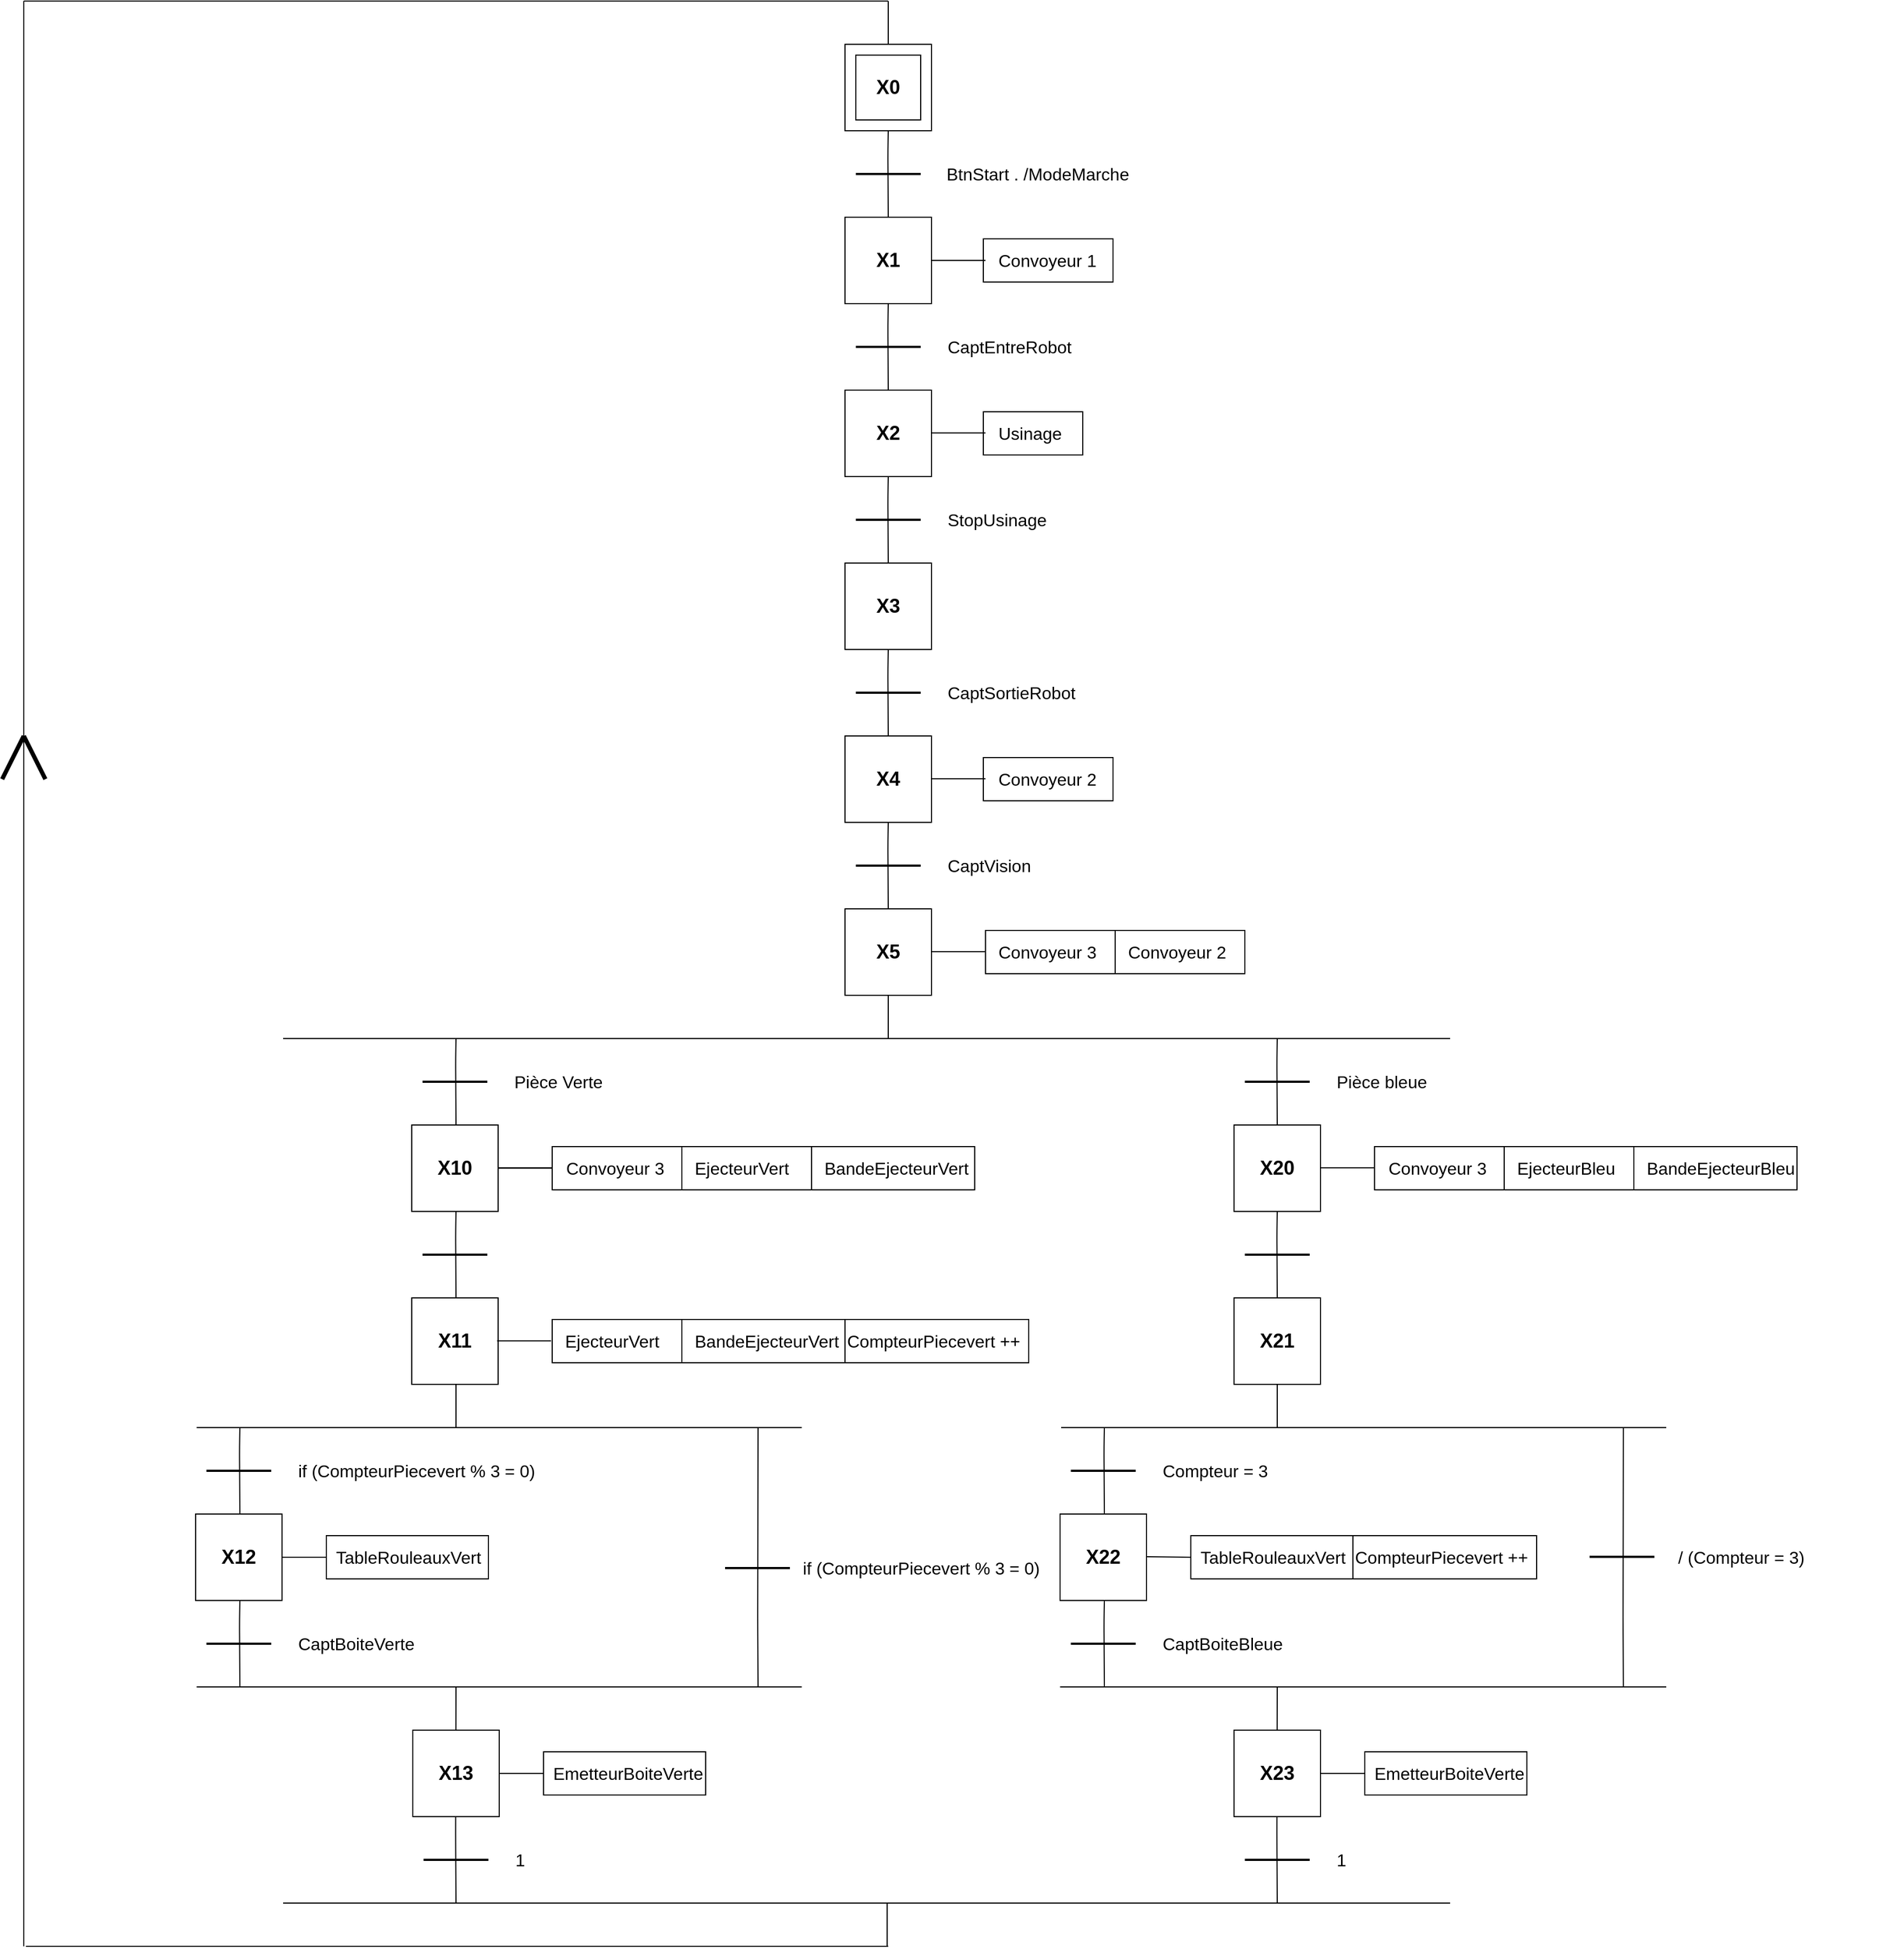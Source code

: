 <mxfile version="12.9.11" type="github"><diagram id="Fqww_011EZnbAC1PvDVR" name="Page-1"><mxGraphModel dx="2557" dy="2082" grid="1" gridSize="10" guides="1" tooltips="1" connect="1" arrows="1" fold="1" page="1" pageScale="1" pageWidth="827" pageHeight="1169" math="0" shadow="0"><root><object label="" id="0"><mxCell/></object><mxCell id="1" parent="0"/><mxCell id="l0feJrEmPDSzG2131Ykb-13" value="" style="edgeStyle=orthogonalEdgeStyle;rounded=0;orthogonalLoop=1;jettySize=auto;html=1;" edge="1" parent="1" source="uFdm-P2WvE3M775zOYVF-7" target="pG-HJHoj7xEh51rD5Gyk-65"><mxGeometry relative="1" as="geometry"/></mxCell><mxCell id="uFdm-P2WvE3M775zOYVF-7" value="" style="rounded=0;whiteSpace=wrap;html=1;fillColor=none;gradientColor=none;" parent="1" vertex="1"><mxGeometry x="49.0" y="-60" width="120" height="40" as="geometry"/></mxCell><mxCell id="pG-HJHoj7xEh51rD5Gyk-8" value="" style="group" parent="1" vertex="1" connectable="0"><mxGeometry x="320" y="-1080" width="80" height="80" as="geometry"/></mxCell><mxCell id="pG-HJHoj7xEh51rD5Gyk-7" value="" style="whiteSpace=wrap;html=1;aspect=fixed;" parent="pG-HJHoj7xEh51rD5Gyk-8" vertex="1"><mxGeometry width="80" height="80" as="geometry"/></mxCell><mxCell id="pG-HJHoj7xEh51rD5Gyk-1" value="" style="whiteSpace=wrap;html=1;aspect=fixed;" parent="pG-HJHoj7xEh51rD5Gyk-8" vertex="1"><mxGeometry x="10" y="10" width="60" height="60" as="geometry"/></mxCell><mxCell id="pG-HJHoj7xEh51rD5Gyk-20" value="&lt;font size=&quot;1&quot;&gt;&lt;b style=&quot;font-size: 18px&quot;&gt;X0&lt;/b&gt;&lt;/font&gt;" style="text;html=1;strokeColor=none;fillColor=none;align=center;verticalAlign=middle;whiteSpace=wrap;rounded=0;" parent="pG-HJHoj7xEh51rD5Gyk-8" vertex="1"><mxGeometry x="20" y="30" width="40" height="20" as="geometry"/></mxCell><mxCell id="pG-HJHoj7xEh51rD5Gyk-9" value="" style="endArrow=none;html=1;entryX=0.5;entryY=1;entryDx=0;entryDy=0;exitX=0.5;exitY=0;exitDx=0;exitDy=0;" parent="1" source="pG-HJHoj7xEh51rD5Gyk-10" target="pG-HJHoj7xEh51rD5Gyk-7" edge="1"><mxGeometry width="50" height="50" relative="1" as="geometry"><mxPoint x="360" y="-960" as="sourcePoint"/><mxPoint x="359.66" y="-1000" as="targetPoint"/><Array as="points"><mxPoint x="359.66" y="-980"/></Array></mxGeometry></mxCell><mxCell id="pG-HJHoj7xEh51rD5Gyk-10" value="" style="whiteSpace=wrap;html=1;aspect=fixed;" parent="1" vertex="1"><mxGeometry x="320.0" y="-920" width="80" height="80" as="geometry"/></mxCell><mxCell id="pG-HJHoj7xEh51rD5Gyk-11" value="" style="endArrow=none;html=1;strokeWidth=2;" parent="1" edge="1"><mxGeometry width="50" height="50" relative="1" as="geometry"><mxPoint x="330" y="-960" as="sourcePoint"/><mxPoint x="390" y="-960" as="targetPoint"/></mxGeometry></mxCell><mxCell id="pG-HJHoj7xEh51rD5Gyk-12" value="" style="endArrow=none;html=1;entryX=0.5;entryY=1;entryDx=0;entryDy=0;exitX=0.5;exitY=0;exitDx=0;exitDy=0;" parent="1" source="pG-HJHoj7xEh51rD5Gyk-13" edge="1"><mxGeometry width="50" height="50" relative="1" as="geometry"><mxPoint x="360" y="-800" as="sourcePoint"/><mxPoint x="360" y="-840" as="targetPoint"/><Array as="points"><mxPoint x="359.66" y="-820"/></Array></mxGeometry></mxCell><mxCell id="pG-HJHoj7xEh51rD5Gyk-13" value="" style="whiteSpace=wrap;html=1;aspect=fixed;" parent="1" vertex="1"><mxGeometry x="320.0" y="-760" width="80" height="80" as="geometry"/></mxCell><mxCell id="pG-HJHoj7xEh51rD5Gyk-14" value="" style="endArrow=none;html=1;strokeWidth=2;" parent="1" edge="1"><mxGeometry width="50" height="50" relative="1" as="geometry"><mxPoint x="330" y="-800" as="sourcePoint"/><mxPoint x="390" y="-800" as="targetPoint"/></mxGeometry></mxCell><mxCell id="pG-HJHoj7xEh51rD5Gyk-15" value="" style="endArrow=none;html=1;entryX=0.5;entryY=1;entryDx=0;entryDy=0;exitX=0.5;exitY=0;exitDx=0;exitDy=0;" parent="1" source="pG-HJHoj7xEh51rD5Gyk-16" edge="1"><mxGeometry width="50" height="50" relative="1" as="geometry"><mxPoint x="360" y="-640" as="sourcePoint"/><mxPoint x="360" y="-680" as="targetPoint"/><Array as="points"><mxPoint x="359.66" y="-660"/></Array></mxGeometry></mxCell><mxCell id="pG-HJHoj7xEh51rD5Gyk-16" value="" style="whiteSpace=wrap;html=1;aspect=fixed;" parent="1" vertex="1"><mxGeometry x="320.0" y="-600" width="80" height="80" as="geometry"/></mxCell><mxCell id="pG-HJHoj7xEh51rD5Gyk-17" value="" style="endArrow=none;html=1;strokeWidth=2;" parent="1" edge="1"><mxGeometry width="50" height="50" relative="1" as="geometry"><mxPoint x="330" y="-640" as="sourcePoint"/><mxPoint x="390" y="-640" as="targetPoint"/></mxGeometry></mxCell><mxCell id="pG-HJHoj7xEh51rD5Gyk-19" value="&lt;font style=&quot;font-size: 16px&quot;&gt;BtnStart . /ModeMarche&lt;/font&gt;" style="text;html=1;strokeColor=none;fillColor=none;align=left;verticalAlign=middle;whiteSpace=wrap;rounded=0;" parent="1" vertex="1"><mxGeometry x="412" y="-970" width="236" height="20" as="geometry"/></mxCell><mxCell id="pG-HJHoj7xEh51rD5Gyk-21" value="&lt;font size=&quot;1&quot;&gt;&lt;b style=&quot;font-size: 18px&quot;&gt;X1&lt;/b&gt;&lt;/font&gt;" style="text;html=1;strokeColor=none;fillColor=none;align=center;verticalAlign=middle;whiteSpace=wrap;rounded=0;" parent="1" vertex="1"><mxGeometry x="340" y="-890" width="40" height="20" as="geometry"/></mxCell><mxCell id="pG-HJHoj7xEh51rD5Gyk-22" value="&lt;font size=&quot;1&quot;&gt;&lt;b style=&quot;font-size: 18px&quot;&gt;X2&lt;/b&gt;&lt;/font&gt;" style="text;html=1;strokeColor=none;fillColor=none;align=center;verticalAlign=middle;whiteSpace=wrap;rounded=0;" parent="1" vertex="1"><mxGeometry x="340" y="-730" width="40" height="20" as="geometry"/></mxCell><mxCell id="pG-HJHoj7xEh51rD5Gyk-28" value="" style="endArrow=none;html=1;strokeWidth=1;exitX=0.5;exitY=0;exitDx=0;exitDy=0;" parent="1" source="pG-HJHoj7xEh51rD5Gyk-7" edge="1"><mxGeometry width="50" height="50" relative="1" as="geometry"><mxPoint x="362" y="-1090" as="sourcePoint"/><mxPoint x="360" y="-1120" as="targetPoint"/></mxGeometry></mxCell><mxCell id="pG-HJHoj7xEh51rD5Gyk-30" value="" style="endArrow=none;html=1;strokeWidth=1;" parent="1" edge="1"><mxGeometry width="50" height="50" relative="1" as="geometry"><mxPoint x="-440" y="-1120" as="sourcePoint"/><mxPoint x="360" y="-1120" as="targetPoint"/></mxGeometry></mxCell><mxCell id="pG-HJHoj7xEh51rD5Gyk-31" value="&lt;font size=&quot;1&quot;&gt;&lt;b style=&quot;font-size: 18px&quot;&gt;X3&lt;/b&gt;&lt;/font&gt;" style="text;html=1;strokeColor=none;fillColor=none;align=center;verticalAlign=middle;whiteSpace=wrap;rounded=0;" parent="1" vertex="1"><mxGeometry x="340" y="-570" width="40" height="20" as="geometry"/></mxCell><mxCell id="pG-HJHoj7xEh51rD5Gyk-32" value="&lt;font style=&quot;font-size: 16px&quot;&gt;Convoyeur 1&lt;/font&gt;" style="text;html=1;strokeColor=none;fillColor=none;align=left;verticalAlign=middle;whiteSpace=wrap;rounded=0;" parent="1" vertex="1"><mxGeometry x="460" y="-890" width="236" height="20" as="geometry"/></mxCell><mxCell id="pG-HJHoj7xEh51rD5Gyk-33" value="" style="endArrow=none;html=1;strokeWidth=1;" parent="1" edge="1"><mxGeometry width="50" height="50" relative="1" as="geometry"><mxPoint x="400" y="-880" as="sourcePoint"/><mxPoint x="450" y="-880" as="targetPoint"/></mxGeometry></mxCell><mxCell id="pG-HJHoj7xEh51rD5Gyk-35" value="&lt;font style=&quot;font-size: 16px&quot;&gt;CaptEntreRobot&lt;br&gt;&lt;/font&gt;" style="text;html=1;strokeColor=none;fillColor=none;align=left;verticalAlign=middle;whiteSpace=wrap;rounded=0;" parent="1" vertex="1"><mxGeometry x="413" y="-810" width="236" height="20" as="geometry"/></mxCell><mxCell id="pG-HJHoj7xEh51rD5Gyk-36" value="" style="endArrow=none;html=1;strokeWidth=1;" parent="1" edge="1"><mxGeometry width="50" height="50" relative="1" as="geometry"><mxPoint x="400" y="-720.34" as="sourcePoint"/><mxPoint x="450" y="-720.34" as="targetPoint"/></mxGeometry></mxCell><mxCell id="pG-HJHoj7xEh51rD5Gyk-37" value="&lt;font style=&quot;font-size: 16px&quot;&gt;Usinage&lt;/font&gt;" style="text;html=1;strokeColor=none;fillColor=none;align=left;verticalAlign=middle;whiteSpace=wrap;rounded=0;" parent="1" vertex="1"><mxGeometry x="460" y="-730" width="236" height="20" as="geometry"/></mxCell><mxCell id="pG-HJHoj7xEh51rD5Gyk-38" value="&lt;font style=&quot;font-size: 16px&quot;&gt;StopUsinage&lt;br&gt;&lt;/font&gt;" style="text;html=1;strokeColor=none;fillColor=none;align=left;verticalAlign=middle;whiteSpace=wrap;rounded=0;" parent="1" vertex="1"><mxGeometry x="413" y="-650" width="236" height="20" as="geometry"/></mxCell><mxCell id="pG-HJHoj7xEh51rD5Gyk-39" value="" style="endArrow=none;html=1;entryX=0.5;entryY=1;entryDx=0;entryDy=0;exitX=0.5;exitY=0;exitDx=0;exitDy=0;" parent="1" source="pG-HJHoj7xEh51rD5Gyk-40" edge="1"><mxGeometry width="50" height="50" relative="1" as="geometry"><mxPoint x="360" y="-480" as="sourcePoint"/><mxPoint x="360" y="-520.0" as="targetPoint"/><Array as="points"><mxPoint x="359.66" y="-500"/></Array></mxGeometry></mxCell><mxCell id="pG-HJHoj7xEh51rD5Gyk-40" value="" style="whiteSpace=wrap;html=1;aspect=fixed;" parent="1" vertex="1"><mxGeometry x="320.0" y="-440" width="80" height="80" as="geometry"/></mxCell><mxCell id="pG-HJHoj7xEh51rD5Gyk-41" value="" style="endArrow=none;html=1;strokeWidth=2;" parent="1" edge="1"><mxGeometry width="50" height="50" relative="1" as="geometry"><mxPoint x="330" y="-480.0" as="sourcePoint"/><mxPoint x="390" y="-480.0" as="targetPoint"/></mxGeometry></mxCell><mxCell id="pG-HJHoj7xEh51rD5Gyk-42" value="&lt;font size=&quot;1&quot;&gt;&lt;b style=&quot;font-size: 18px&quot;&gt;X4&lt;/b&gt;&lt;/font&gt;" style="text;html=1;strokeColor=none;fillColor=none;align=center;verticalAlign=middle;whiteSpace=wrap;rounded=0;" parent="1" vertex="1"><mxGeometry x="340" y="-410" width="40" height="20" as="geometry"/></mxCell><mxCell id="pG-HJHoj7xEh51rD5Gyk-43" value="&lt;font style=&quot;font-size: 16px&quot;&gt;CaptSortieRobot&lt;br&gt;&lt;/font&gt;" style="text;html=1;strokeColor=none;fillColor=none;align=left;verticalAlign=middle;whiteSpace=wrap;rounded=0;" parent="1" vertex="1"><mxGeometry x="413" y="-490" width="236" height="20" as="geometry"/></mxCell><mxCell id="pG-HJHoj7xEh51rD5Gyk-44" value="" style="endArrow=none;html=1;strokeWidth=1;" parent="1" edge="1"><mxGeometry width="50" height="50" relative="1" as="geometry"><mxPoint x="400" y="-400.34" as="sourcePoint"/><mxPoint x="450" y="-400.34" as="targetPoint"/></mxGeometry></mxCell><mxCell id="pG-HJHoj7xEh51rD5Gyk-45" value="&lt;font style=&quot;font-size: 16px&quot;&gt;Convoyeur 2&lt;/font&gt;" style="text;html=1;strokeColor=none;fillColor=none;align=left;verticalAlign=middle;whiteSpace=wrap;rounded=0;" parent="1" vertex="1"><mxGeometry x="460" y="-410" width="110" height="20" as="geometry"/></mxCell><mxCell id="pG-HJHoj7xEh51rD5Gyk-56" value="" style="endArrow=none;html=1;strokeWidth=1;entryX=0.5;entryY=1;entryDx=0;entryDy=0;" parent="1" target="pG-HJHoj7xEh51rD5Gyk-47" edge="1"><mxGeometry width="50" height="50" relative="1" as="geometry"><mxPoint x="360" y="-160" as="sourcePoint"/><mxPoint x="370" y="-180" as="targetPoint"/></mxGeometry></mxCell><mxCell id="pG-HJHoj7xEh51rD5Gyk-58" value="" style="endArrow=none;html=1;strokeWidth=1;" parent="1" edge="1"><mxGeometry width="50" height="50" relative="1" as="geometry"><mxPoint x="-200" y="-160" as="sourcePoint"/><mxPoint x="880" y="-160" as="targetPoint"/></mxGeometry></mxCell><mxCell id="pG-HJHoj7xEh51rD5Gyk-59" value="" style="endArrow=none;html=1;entryX=0.5;entryY=1;entryDx=0;entryDy=0;exitX=0.5;exitY=0;exitDx=0;exitDy=0;" parent="1" edge="1"><mxGeometry width="50" height="50" relative="1" as="geometry"><mxPoint x="-40" y="-80" as="sourcePoint"/><mxPoint x="-40" y="-160" as="targetPoint"/><Array as="points"><mxPoint x="-40.34" y="-140"/></Array></mxGeometry></mxCell><mxCell id="pG-HJHoj7xEh51rD5Gyk-60" value="" style="whiteSpace=wrap;html=1;aspect=fixed;" parent="1" vertex="1"><mxGeometry x="-81.0" y="-80" width="80" height="80" as="geometry"/></mxCell><mxCell id="pG-HJHoj7xEh51rD5Gyk-61" value="" style="endArrow=none;html=1;strokeWidth=2;" parent="1" edge="1"><mxGeometry width="50" height="50" relative="1" as="geometry"><mxPoint x="-71" y="-120" as="sourcePoint"/><mxPoint x="-11" y="-120" as="targetPoint"/></mxGeometry></mxCell><mxCell id="pG-HJHoj7xEh51rD5Gyk-62" value="" style="endArrow=none;html=1;entryX=0.5;entryY=1;entryDx=0;entryDy=0;exitX=0.5;exitY=0;exitDx=0;exitDy=0;" parent="1" edge="1"><mxGeometry width="50" height="50" relative="1" as="geometry"><mxPoint x="-40" y="80" as="sourcePoint"/><mxPoint x="-40" as="targetPoint"/><Array as="points"><mxPoint x="-40.34" y="20"/></Array></mxGeometry></mxCell><mxCell id="pG-HJHoj7xEh51rD5Gyk-63" value="" style="whiteSpace=wrap;html=1;aspect=fixed;" parent="1" vertex="1"><mxGeometry x="-81.0" y="80" width="80" height="80" as="geometry"/></mxCell><mxCell id="pG-HJHoj7xEh51rD5Gyk-64" value="" style="endArrow=none;html=1;strokeWidth=2;" parent="1" edge="1"><mxGeometry width="50" height="50" relative="1" as="geometry"><mxPoint x="-71" y="40" as="sourcePoint"/><mxPoint x="-11" y="40" as="targetPoint"/></mxGeometry></mxCell><mxCell id="pG-HJHoj7xEh51rD5Gyk-65" value="&lt;font size=&quot;1&quot;&gt;&lt;b style=&quot;font-size: 18px&quot;&gt;X10&lt;/b&gt;&lt;/font&gt;" style="text;html=1;strokeColor=none;fillColor=none;align=center;verticalAlign=middle;whiteSpace=wrap;rounded=0;" parent="1" vertex="1"><mxGeometry x="-61" y="-50" width="40" height="20" as="geometry"/></mxCell><mxCell id="pG-HJHoj7xEh51rD5Gyk-66" value="&lt;font size=&quot;1&quot;&gt;&lt;b style=&quot;font-size: 18px&quot;&gt;X11&lt;/b&gt;&lt;/font&gt;" style="text;html=1;strokeColor=none;fillColor=none;align=center;verticalAlign=middle;whiteSpace=wrap;rounded=0;" parent="1" vertex="1"><mxGeometry x="-61" y="110" width="40" height="20" as="geometry"/></mxCell><mxCell id="pG-HJHoj7xEh51rD5Gyk-67" value="&lt;font style=&quot;font-size: 16px&quot;&gt;Pièce Verte&amp;nbsp;&lt;/font&gt;" style="text;html=1;strokeColor=none;fillColor=none;align=left;verticalAlign=middle;whiteSpace=wrap;rounded=0;" parent="1" vertex="1"><mxGeometry x="12" y="-130" width="98" height="20" as="geometry"/></mxCell><mxCell id="pG-HJHoj7xEh51rD5Gyk-68" value="" style="endArrow=none;html=1;strokeWidth=1;" parent="1" edge="1"><mxGeometry width="50" height="50" relative="1" as="geometry"><mxPoint x="-1" y="-40.34" as="sourcePoint"/><mxPoint x="49" y="-40.34" as="targetPoint"/></mxGeometry></mxCell><mxCell id="pG-HJHoj7xEh51rD5Gyk-70" value="" style="endArrow=none;html=1;entryX=0.5;entryY=1;entryDx=0;entryDy=0;exitX=0.5;exitY=0;exitDx=0;exitDy=0;" parent="1" source="pG-HJHoj7xEh51rD5Gyk-71" edge="1"><mxGeometry width="50" height="50" relative="1" as="geometry"><mxPoint x="720" y="-120" as="sourcePoint"/><mxPoint x="720" y="-160" as="targetPoint"/><Array as="points"><mxPoint x="719.66" y="-140"/></Array></mxGeometry></mxCell><mxCell id="pG-HJHoj7xEh51rD5Gyk-71" value="" style="whiteSpace=wrap;html=1;aspect=fixed;" parent="1" vertex="1"><mxGeometry x="680.0" y="-80" width="80" height="80" as="geometry"/></mxCell><mxCell id="pG-HJHoj7xEh51rD5Gyk-72" value="" style="endArrow=none;html=1;strokeWidth=2;" parent="1" edge="1"><mxGeometry width="50" height="50" relative="1" as="geometry"><mxPoint x="690" y="-120" as="sourcePoint"/><mxPoint x="750" y="-120" as="targetPoint"/></mxGeometry></mxCell><mxCell id="pG-HJHoj7xEh51rD5Gyk-73" value="" style="endArrow=none;html=1;entryX=0.5;entryY=1;entryDx=0;entryDy=0;exitX=0.5;exitY=0;exitDx=0;exitDy=0;" parent="1" source="pG-HJHoj7xEh51rD5Gyk-74" edge="1"><mxGeometry width="50" height="50" relative="1" as="geometry"><mxPoint x="720" y="40" as="sourcePoint"/><mxPoint x="720" as="targetPoint"/><Array as="points"><mxPoint x="719.66" y="20"/></Array></mxGeometry></mxCell><mxCell id="pG-HJHoj7xEh51rD5Gyk-74" value="" style="whiteSpace=wrap;html=1;aspect=fixed;" parent="1" vertex="1"><mxGeometry x="680.0" y="80" width="80" height="80" as="geometry"/></mxCell><mxCell id="pG-HJHoj7xEh51rD5Gyk-75" value="" style="endArrow=none;html=1;strokeWidth=2;" parent="1" edge="1"><mxGeometry width="50" height="50" relative="1" as="geometry"><mxPoint x="690" y="40" as="sourcePoint"/><mxPoint x="750" y="40" as="targetPoint"/></mxGeometry></mxCell><mxCell id="pG-HJHoj7xEh51rD5Gyk-76" value="&lt;font size=&quot;1&quot;&gt;&lt;b style=&quot;font-size: 18px&quot;&gt;X20&lt;/b&gt;&lt;/font&gt;" style="text;html=1;strokeColor=none;fillColor=none;align=center;verticalAlign=middle;whiteSpace=wrap;rounded=0;" parent="1" vertex="1"><mxGeometry x="700" y="-50" width="40" height="20" as="geometry"/></mxCell><mxCell id="pG-HJHoj7xEh51rD5Gyk-77" value="&lt;font size=&quot;1&quot;&gt;&lt;b style=&quot;font-size: 18px&quot;&gt;X21&lt;/b&gt;&lt;/font&gt;" style="text;html=1;strokeColor=none;fillColor=none;align=center;verticalAlign=middle;whiteSpace=wrap;rounded=0;" parent="1" vertex="1"><mxGeometry x="700" y="110" width="40" height="20" as="geometry"/></mxCell><mxCell id="pG-HJHoj7xEh51rD5Gyk-78" value="&lt;font style=&quot;font-size: 16px&quot;&gt;Pièce bleue&amp;nbsp;&lt;br&gt;&lt;/font&gt;" style="text;html=1;strokeColor=none;fillColor=none;align=left;verticalAlign=middle;whiteSpace=wrap;rounded=0;" parent="1" vertex="1"><mxGeometry x="773" y="-130" width="236" height="20" as="geometry"/></mxCell><mxCell id="pG-HJHoj7xEh51rD5Gyk-79" value="" style="endArrow=none;html=1;strokeWidth=1;" parent="1" edge="1"><mxGeometry width="50" height="50" relative="1" as="geometry"><mxPoint x="760" y="-40.34" as="sourcePoint"/><mxPoint x="810" y="-40.34" as="targetPoint"/></mxGeometry></mxCell><mxCell id="pG-HJHoj7xEh51rD5Gyk-81" value="" style="endArrow=none;html=1;strokeWidth=1;" parent="1" edge="1"><mxGeometry width="50" height="50" relative="1" as="geometry"><mxPoint x="-440" y="680" as="sourcePoint"/><mxPoint x="-440" y="-1120" as="targetPoint"/></mxGeometry></mxCell><mxCell id="pG-HJHoj7xEh51rD5Gyk-82" value="" style="endArrow=none;html=1;strokeWidth=4;" parent="1" edge="1"><mxGeometry width="50" height="50" relative="1" as="geometry"><mxPoint x="-460" y="-400" as="sourcePoint"/><mxPoint x="-440" y="-440" as="targetPoint"/></mxGeometry></mxCell><mxCell id="pG-HJHoj7xEh51rD5Gyk-83" value="" style="endArrow=none;html=1;strokeWidth=4;" parent="1" edge="1"><mxGeometry width="50" height="50" relative="1" as="geometry"><mxPoint x="-420" y="-400" as="sourcePoint"/><mxPoint x="-440" y="-440" as="targetPoint"/></mxGeometry></mxCell><mxCell id="uFdm-P2WvE3M775zOYVF-3" value="" style="rounded=0;whiteSpace=wrap;html=1;fillColor=none;gradientColor=none;" parent="1" vertex="1"><mxGeometry x="448.0" y="-420" width="120" height="40" as="geometry"/></mxCell><mxCell id="uFdm-P2WvE3M775zOYVF-4" value="" style="rounded=0;whiteSpace=wrap;html=1;fillColor=none;gradientColor=none;" parent="1" vertex="1"><mxGeometry x="448" y="-740" width="92" height="40" as="geometry"/></mxCell><mxCell id="uFdm-P2WvE3M775zOYVF-5" value="" style="rounded=0;whiteSpace=wrap;html=1;fillColor=none;gradientColor=none;" parent="1" vertex="1"><mxGeometry x="448.0" y="-900" width="120" height="40" as="geometry"/></mxCell><mxCell id="uFdm-P2WvE3M775zOYVF-6" value="&lt;font style=&quot;font-size: 16px&quot;&gt;Convoyeur 3&lt;/font&gt;" style="text;html=1;strokeColor=none;fillColor=none;align=left;verticalAlign=middle;whiteSpace=wrap;rounded=0;" parent="1" vertex="1"><mxGeometry x="60" y="-50" width="100" height="20" as="geometry"/></mxCell><mxCell id="uFdm-P2WvE3M775zOYVF-8" value="" style="rounded=0;whiteSpace=wrap;html=1;fillColor=none;gradientColor=none;" parent="1" vertex="1"><mxGeometry x="169" y="-60" width="120" height="40" as="geometry"/></mxCell><mxCell id="uFdm-P2WvE3M775zOYVF-9" value="" style="endArrow=none;html=1;strokeWidth=1;entryX=0.5;entryY=1;entryDx=0;entryDy=0;" parent="1" edge="1"><mxGeometry width="50" height="50" relative="1" as="geometry"><mxPoint x="-40" y="200" as="sourcePoint"/><mxPoint x="-40" y="160" as="targetPoint"/></mxGeometry></mxCell><mxCell id="uFdm-P2WvE3M775zOYVF-13" value="" style="endArrow=none;html=1;strokeWidth=1;" parent="1" edge="1"><mxGeometry width="50" height="50" relative="1" as="geometry"><mxPoint x="-280" y="200" as="sourcePoint"/><mxPoint x="280" y="200" as="targetPoint"/></mxGeometry></mxCell><mxCell id="uFdm-P2WvE3M775zOYVF-15" value="" style="endArrow=none;html=1;entryX=0.5;entryY=1;entryDx=0;entryDy=0;exitX=0.5;exitY=0;exitDx=0;exitDy=0;" parent="1" edge="1"><mxGeometry width="50" height="50" relative="1" as="geometry"><mxPoint x="-240.0" y="280" as="sourcePoint"/><mxPoint x="-240.0" y="200" as="targetPoint"/><Array as="points"><mxPoint x="-240.34" y="220"/></Array></mxGeometry></mxCell><mxCell id="uFdm-P2WvE3M775zOYVF-16" value="" style="whiteSpace=wrap;html=1;aspect=fixed;" parent="1" vertex="1"><mxGeometry x="-281.0" y="280" width="80" height="80" as="geometry"/></mxCell><mxCell id="uFdm-P2WvE3M775zOYVF-17" value="" style="endArrow=none;html=1;strokeWidth=2;" parent="1" edge="1"><mxGeometry width="50" height="50" relative="1" as="geometry"><mxPoint x="-271" y="240" as="sourcePoint"/><mxPoint x="-211" y="240" as="targetPoint"/></mxGeometry></mxCell><mxCell id="uFdm-P2WvE3M775zOYVF-18" value="" style="endArrow=none;html=1;entryX=0.5;entryY=1;entryDx=0;entryDy=0;exitX=0.5;exitY=0;exitDx=0;exitDy=0;" parent="1" edge="1"><mxGeometry width="50" height="50" relative="1" as="geometry"><mxPoint x="-240.0" y="440" as="sourcePoint"/><mxPoint x="-240.0" y="360" as="targetPoint"/><Array as="points"><mxPoint x="-240.34" y="380"/></Array></mxGeometry></mxCell><mxCell id="uFdm-P2WvE3M775zOYVF-19" value="" style="endArrow=none;html=1;strokeWidth=2;" parent="1" edge="1"><mxGeometry width="50" height="50" relative="1" as="geometry"><mxPoint x="-271" y="400" as="sourcePoint"/><mxPoint x="-211" y="400" as="targetPoint"/></mxGeometry></mxCell><mxCell id="uFdm-P2WvE3M775zOYVF-20" value="&lt;font size=&quot;1&quot;&gt;&lt;b style=&quot;font-size: 18px&quot;&gt;X12&lt;/b&gt;&lt;/font&gt;" style="text;html=1;strokeColor=none;fillColor=none;align=center;verticalAlign=middle;whiteSpace=wrap;rounded=0;" parent="1" vertex="1"><mxGeometry x="-261" y="310" width="40" height="20" as="geometry"/></mxCell><mxCell id="uFdm-P2WvE3M775zOYVF-21" value="&lt;span style=&quot;font-family: monospace ; font-size: 0px&quot;&gt;%3CmxGraphModel%3E%3Croot%3E%3CmxCell%20id%3D%220%22%2F%3E%3CmxCell%20id%3D%221%22%20parent%3D%220%22%2F%3E%3CmxCell%20id%3D%222%22%20value%3D%22%26lt%3Bspan%20style%3D%26quot%3Bfont-size%3A%2016px%26quot%3B%26gt%3BCompteurPiecevert%20%2B%2B%26lt%3B%2Fspan%26gt%3B%22%20style%3D%22text%3Bhtml%3D1%3BstrokeColor%3Dnone%3BfillColor%3Dnone%3Balign%3Dleft%3BverticalAlign%3Dmiddle%3BwhiteSpace%3Dwrap%3Brounded%3D0%3B%22%20vertex%3D%221%22%20parent%3D%221%22%3E%3CmxGeometry%20x%3D%22-10%22%20y%3D%22310%22%20width%3D%22170%22%20height%3D%2220%22%20as%3D%22geometry%22%2F%3E%3C%2FmxCell%3E%3C%2Froot%3E%3C%2FmxGraphModel%3E&lt;/span&gt;" style="text;html=1;strokeColor=none;fillColor=none;align=left;verticalAlign=middle;whiteSpace=wrap;rounded=0;" parent="1" vertex="1"><mxGeometry x="-188" y="230" width="188" height="20" as="geometry"/></mxCell><mxCell id="uFdm-P2WvE3M775zOYVF-22" value="&lt;font style=&quot;font-size: 16px&quot;&gt;CaptBoiteVerte&lt;br&gt;&lt;/font&gt;" style="text;html=1;strokeColor=none;fillColor=none;align=left;verticalAlign=middle;whiteSpace=wrap;rounded=0;" parent="1" vertex="1"><mxGeometry x="-188" y="390" width="128" height="20" as="geometry"/></mxCell><mxCell id="uFdm-P2WvE3M775zOYVF-26" value="" style="endArrow=none;html=1;exitX=0.5;exitY=0;exitDx=0;exitDy=0;" parent="1" edge="1"><mxGeometry width="50" height="50" relative="1" as="geometry"><mxPoint x="239.5" y="440" as="sourcePoint"/><mxPoint x="239.5" y="200" as="targetPoint"/><Array as="points"><mxPoint x="239.16" y="380"/></Array></mxGeometry></mxCell><mxCell id="uFdm-P2WvE3M775zOYVF-31" value="" style="endArrow=none;html=1;strokeWidth=1;" parent="1" edge="1"><mxGeometry width="50" height="50" relative="1" as="geometry"><mxPoint x="-280" y="440" as="sourcePoint"/><mxPoint x="280" y="440" as="targetPoint"/></mxGeometry></mxCell><mxCell id="uFdm-P2WvE3M775zOYVF-39" value="" style="endArrow=none;html=1;exitX=0.5;exitY=0;exitDx=0;exitDy=0;" parent="1" edge="1"><mxGeometry width="50" height="50" relative="1" as="geometry"><mxPoint x="-40" y="640" as="sourcePoint"/><mxPoint x="-40" y="440" as="targetPoint"/><Array as="points"><mxPoint x="-40.34" y="580"/></Array></mxGeometry></mxCell><mxCell id="uFdm-P2WvE3M775zOYVF-46" value="" style="endArrow=none;html=1;strokeWidth=1;" parent="1" edge="1"><mxGeometry width="50" height="50" relative="1" as="geometry"><mxPoint x="-200" y="640" as="sourcePoint"/><mxPoint x="880" y="640" as="targetPoint"/></mxGeometry></mxCell><mxCell id="uFdm-P2WvE3M775zOYVF-48" value="" style="endArrow=none;html=1;strokeWidth=1;entryX=0.5;entryY=1;entryDx=0;entryDy=0;" parent="1" edge="1"><mxGeometry width="50" height="50" relative="1" as="geometry"><mxPoint x="359" y="680" as="sourcePoint"/><mxPoint x="359" y="640" as="targetPoint"/></mxGeometry></mxCell><mxCell id="uFdm-P2WvE3M775zOYVF-50" value="" style="endArrow=none;html=1;strokeWidth=1;" parent="1" edge="1"><mxGeometry width="50" height="50" relative="1" as="geometry"><mxPoint x="-438" y="680" as="sourcePoint"/><mxPoint x="360" y="680" as="targetPoint"/></mxGeometry></mxCell><mxCell id="uFdm-P2WvE3M775zOYVF-52" value="" style="endArrow=none;html=1;strokeWidth=1;entryX=0.5;entryY=1;entryDx=0;entryDy=0;" parent="1" edge="1"><mxGeometry width="50" height="50" relative="1" as="geometry"><mxPoint x="720" y="200" as="sourcePoint"/><mxPoint x="720" y="160" as="targetPoint"/></mxGeometry></mxCell><mxCell id="uFdm-P2WvE3M775zOYVF-53" value="" style="endArrow=none;html=1;strokeWidth=1;" parent="1" edge="1"><mxGeometry width="50" height="50" relative="1" as="geometry"><mxPoint x="520" y="200" as="sourcePoint"/><mxPoint x="1080" y="200" as="targetPoint"/></mxGeometry></mxCell><mxCell id="uFdm-P2WvE3M775zOYVF-54" value="" style="endArrow=none;html=1;entryX=0.5;entryY=1;entryDx=0;entryDy=0;exitX=0.5;exitY=0;exitDx=0;exitDy=0;" parent="1" edge="1"><mxGeometry width="50" height="50" relative="1" as="geometry"><mxPoint x="560" y="280" as="sourcePoint"/><mxPoint x="560" y="200" as="targetPoint"/><Array as="points"><mxPoint x="559.66" y="220"/></Array></mxGeometry></mxCell><mxCell id="uFdm-P2WvE3M775zOYVF-55" value="" style="whiteSpace=wrap;html=1;aspect=fixed;" parent="1" vertex="1"><mxGeometry x="519.0" y="280" width="80" height="80" as="geometry"/></mxCell><mxCell id="uFdm-P2WvE3M775zOYVF-56" value="" style="endArrow=none;html=1;strokeWidth=2;" parent="1" edge="1"><mxGeometry width="50" height="50" relative="1" as="geometry"><mxPoint x="529" y="240" as="sourcePoint"/><mxPoint x="589" y="240" as="targetPoint"/></mxGeometry></mxCell><mxCell id="uFdm-P2WvE3M775zOYVF-57" value="" style="endArrow=none;html=1;entryX=0.5;entryY=1;entryDx=0;entryDy=0;exitX=0.5;exitY=0;exitDx=0;exitDy=0;" parent="1" edge="1"><mxGeometry width="50" height="50" relative="1" as="geometry"><mxPoint x="560" y="440" as="sourcePoint"/><mxPoint x="560" y="360" as="targetPoint"/><Array as="points"><mxPoint x="559.66" y="380"/></Array></mxGeometry></mxCell><mxCell id="uFdm-P2WvE3M775zOYVF-58" value="" style="endArrow=none;html=1;strokeWidth=2;" parent="1" edge="1"><mxGeometry width="50" height="50" relative="1" as="geometry"><mxPoint x="529" y="400" as="sourcePoint"/><mxPoint x="589" y="400" as="targetPoint"/></mxGeometry></mxCell><mxCell id="uFdm-P2WvE3M775zOYVF-59" value="&lt;font size=&quot;1&quot;&gt;&lt;b style=&quot;font-size: 18px&quot;&gt;X22&lt;/b&gt;&lt;/font&gt;" style="text;html=1;strokeColor=none;fillColor=none;align=center;verticalAlign=middle;whiteSpace=wrap;rounded=0;" parent="1" vertex="1"><mxGeometry x="539" y="310" width="40" height="20" as="geometry"/></mxCell><mxCell id="uFdm-P2WvE3M775zOYVF-60" value="&lt;font style=&quot;font-size: 16px&quot;&gt;Compteur = 3&lt;/font&gt;" style="text;html=1;strokeColor=none;fillColor=none;align=left;verticalAlign=middle;whiteSpace=wrap;rounded=0;" parent="1" vertex="1"><mxGeometry x="612" y="230" width="188" height="20" as="geometry"/></mxCell><mxCell id="uFdm-P2WvE3M775zOYVF-61" value="&lt;font style=&quot;font-size: 16px&quot;&gt;CaptBoiteBleue&lt;br&gt;&lt;/font&gt;" style="text;html=1;strokeColor=none;fillColor=none;align=left;verticalAlign=middle;whiteSpace=wrap;rounded=0;" parent="1" vertex="1"><mxGeometry x="612" y="390" width="236" height="20" as="geometry"/></mxCell><mxCell id="uFdm-P2WvE3M775zOYVF-65" value="" style="endArrow=none;html=1;exitX=0.5;exitY=0;exitDx=0;exitDy=0;" parent="1" edge="1"><mxGeometry width="50" height="50" relative="1" as="geometry"><mxPoint x="1040.34" y="440" as="sourcePoint"/><mxPoint x="1040.34" y="200" as="targetPoint"/><Array as="points"><mxPoint x="1040" y="380"/></Array></mxGeometry></mxCell><mxCell id="uFdm-P2WvE3M775zOYVF-66" value="" style="endArrow=none;html=1;strokeWidth=2;" parent="1" edge="1"><mxGeometry width="50" height="50" relative="1" as="geometry"><mxPoint x="1009" y="319.58" as="sourcePoint"/><mxPoint x="1069" y="319.58" as="targetPoint"/></mxGeometry></mxCell><mxCell id="uFdm-P2WvE3M775zOYVF-70" value="" style="endArrow=none;html=1;strokeWidth=1;" parent="1" edge="1"><mxGeometry width="50" height="50" relative="1" as="geometry"><mxPoint x="519" y="440" as="sourcePoint"/><mxPoint x="1080" y="440" as="targetPoint"/></mxGeometry></mxCell><mxCell id="uFdm-P2WvE3M775zOYVF-72" value="" style="endArrow=none;html=1;exitX=0.5;exitY=0;exitDx=0;exitDy=0;" parent="1" edge="1"><mxGeometry width="50" height="50" relative="1" as="geometry"><mxPoint x="720" y="640" as="sourcePoint"/><mxPoint x="720" y="440" as="targetPoint"/><Array as="points"><mxPoint x="719.66" y="580"/></Array></mxGeometry></mxCell><mxCell id="uFdm-P2WvE3M775zOYVF-75" value="&lt;font style=&quot;font-size: 16px&quot;&gt;&lt;br&gt;&lt;/font&gt;" style="text;html=1;strokeColor=none;fillColor=none;align=left;verticalAlign=middle;whiteSpace=wrap;rounded=0;" parent="1" vertex="1"><mxGeometry x="773" y="590" width="106" height="20" as="geometry"/></mxCell><mxCell id="Xxqxk4Q40JCaoxF1TCv4-9" value="&lt;font style=&quot;font-size: 16px&quot;&gt;EjecteurVert&lt;/font&gt;" style="text;html=1;strokeColor=none;fillColor=none;align=left;verticalAlign=middle;whiteSpace=wrap;rounded=0;" parent="1" vertex="1"><mxGeometry x="179" y="-50" width="100" height="20" as="geometry"/></mxCell><mxCell id="Xxqxk4Q40JCaoxF1TCv4-13" value="" style="rounded=0;whiteSpace=wrap;html=1;fillColor=none;gradientColor=none;" parent="1" vertex="1"><mxGeometry x="810.0" y="-60" width="120" height="40" as="geometry"/></mxCell><mxCell id="Xxqxk4Q40JCaoxF1TCv4-14" value="&lt;font style=&quot;font-size: 16px&quot;&gt;Convoyeur 3&lt;/font&gt;" style="text;html=1;strokeColor=none;fillColor=none;align=left;verticalAlign=middle;whiteSpace=wrap;rounded=0;" parent="1" vertex="1"><mxGeometry x="821" y="-50" width="100" height="20" as="geometry"/></mxCell><mxCell id="Xxqxk4Q40JCaoxF1TCv4-15" value="" style="rounded=0;whiteSpace=wrap;html=1;fillColor=none;gradientColor=none;" parent="1" vertex="1"><mxGeometry x="930" y="-60" width="120" height="40" as="geometry"/></mxCell><mxCell id="Xxqxk4Q40JCaoxF1TCv4-16" value="&lt;font style=&quot;font-size: 16px&quot;&gt;EjecteurBleu&lt;/font&gt;" style="text;html=1;strokeColor=none;fillColor=none;align=left;verticalAlign=middle;whiteSpace=wrap;rounded=0;" parent="1" vertex="1"><mxGeometry x="940" y="-50" width="100" height="20" as="geometry"/></mxCell><mxCell id="Xxqxk4Q40JCaoxF1TCv4-17" value="" style="rounded=0;whiteSpace=wrap;html=1;fillColor=none;gradientColor=none;" parent="1" vertex="1"><mxGeometry x="1050" y="-60" width="151" height="40" as="geometry"/></mxCell><mxCell id="Xxqxk4Q40JCaoxF1TCv4-18" value="&lt;font style=&quot;font-size: 16px&quot;&gt;BandeEjecteurBleu&lt;/font&gt;" style="text;html=1;strokeColor=none;fillColor=none;align=left;verticalAlign=middle;whiteSpace=wrap;rounded=0;" parent="1" vertex="1"><mxGeometry x="1060" y="-50" width="100" height="20" as="geometry"/></mxCell><mxCell id="Xxqxk4Q40JCaoxF1TCv4-20" value="" style="rounded=0;whiteSpace=wrap;html=1;fillColor=none;gradientColor=none;" parent="1" vertex="1"><mxGeometry x="-160" y="300" width="150" height="40" as="geometry"/></mxCell><mxCell id="Xxqxk4Q40JCaoxF1TCv4-21" value="&lt;font style=&quot;font-size: 16px&quot;&gt;TableRouleauxVert&lt;/font&gt;" style="text;html=1;strokeColor=none;fillColor=none;align=left;verticalAlign=middle;whiteSpace=wrap;rounded=0;" parent="1" vertex="1"><mxGeometry x="-153" y="310" width="140" height="20" as="geometry"/></mxCell><mxCell id="Xxqxk4Q40JCaoxF1TCv4-22" value="" style="endArrow=none;html=1;strokeWidth=1;entryX=0;entryY=0.5;entryDx=0;entryDy=0;exitX=1;exitY=0.5;exitDx=0;exitDy=0;" parent="1" source="uFdm-P2WvE3M775zOYVF-16" target="Xxqxk4Q40JCaoxF1TCv4-20" edge="1"><mxGeometry width="50" height="50" relative="1" as="geometry"><mxPoint x="-201" y="319.5" as="sourcePoint"/><mxPoint x="-160" y="319" as="targetPoint"/></mxGeometry></mxCell><mxCell id="Xxqxk4Q40JCaoxF1TCv4-27" value="&lt;font style=&quot;font-size: 16px&quot;&gt;/ (Compteur = 3)&lt;/font&gt;" style="text;html=1;strokeColor=none;fillColor=none;align=left;verticalAlign=middle;whiteSpace=wrap;rounded=0;" parent="1" vertex="1"><mxGeometry x="1089" y="310" width="210" height="20" as="geometry"/></mxCell><mxCell id="Xxqxk4Q40JCaoxF1TCv4-39" value="" style="rounded=0;whiteSpace=wrap;html=1;fillColor=none;gradientColor=none;" parent="1" vertex="1"><mxGeometry x="640" y="300" width="150" height="40" as="geometry"/></mxCell><mxCell id="Xxqxk4Q40JCaoxF1TCv4-40" value="&lt;font style=&quot;font-size: 16px&quot;&gt;TableRouleauxVert&lt;/font&gt;" style="text;html=1;strokeColor=none;fillColor=none;align=left;verticalAlign=middle;whiteSpace=wrap;rounded=0;" parent="1" vertex="1"><mxGeometry x="647" y="310" width="140" height="20" as="geometry"/></mxCell><mxCell id="Xxqxk4Q40JCaoxF1TCv4-41" value="" style="endArrow=none;html=1;strokeWidth=1;entryX=0;entryY=0.5;entryDx=0;entryDy=0;" parent="1" target="Xxqxk4Q40JCaoxF1TCv4-39" edge="1"><mxGeometry width="50" height="50" relative="1" as="geometry"><mxPoint x="599" y="319.5" as="sourcePoint"/><mxPoint x="640" y="319" as="targetPoint"/></mxGeometry></mxCell><mxCell id="Xxqxk4Q40JCaoxF1TCv4-42" value="" style="rounded=0;whiteSpace=wrap;html=1;fillColor=none;gradientColor=none;" parent="1" vertex="1"><mxGeometry x="790" y="300" width="170" height="40" as="geometry"/></mxCell><mxCell id="Xxqxk4Q40JCaoxF1TCv4-43" value="&lt;span style=&quot;font-size: 16px&quot;&gt;CompteurPiecevert ++&lt;/span&gt;" style="text;html=1;strokeColor=none;fillColor=none;align=left;verticalAlign=middle;whiteSpace=wrap;rounded=0;" parent="1" vertex="1"><mxGeometry x="790" y="310" width="170" height="20" as="geometry"/></mxCell><mxCell id="Xxqxk4Q40JCaoxF1TCv4-51" value="" style="whiteSpace=wrap;html=1;aspect=fixed;" parent="1" vertex="1"><mxGeometry x="-80" y="480" width="80" height="80" as="geometry"/></mxCell><mxCell id="Xxqxk4Q40JCaoxF1TCv4-52" value="&lt;font size=&quot;1&quot;&gt;&lt;b style=&quot;font-size: 18px&quot;&gt;X13&lt;/b&gt;&lt;/font&gt;" style="text;html=1;strokeColor=none;fillColor=none;align=center;verticalAlign=middle;whiteSpace=wrap;rounded=0;" parent="1" vertex="1"><mxGeometry x="-60" y="510" width="40" height="20" as="geometry"/></mxCell><mxCell id="Xxqxk4Q40JCaoxF1TCv4-53" value="" style="rounded=0;whiteSpace=wrap;html=1;fillColor=none;gradientColor=none;" parent="1" vertex="1"><mxGeometry x="41" y="500" width="150" height="40" as="geometry"/></mxCell><mxCell id="Xxqxk4Q40JCaoxF1TCv4-54" value="&lt;font style=&quot;font-size: 16px&quot;&gt;EmetteurBoiteVerte&lt;/font&gt;" style="text;html=1;strokeColor=none;fillColor=none;align=left;verticalAlign=middle;whiteSpace=wrap;rounded=0;" parent="1" vertex="1"><mxGeometry x="48" y="510" width="140" height="20" as="geometry"/></mxCell><mxCell id="Xxqxk4Q40JCaoxF1TCv4-55" value="" style="endArrow=none;html=1;strokeWidth=1;entryX=0;entryY=0.5;entryDx=0;entryDy=0;exitX=1;exitY=0.5;exitDx=0;exitDy=0;" parent="1" source="Xxqxk4Q40JCaoxF1TCv4-51" target="Xxqxk4Q40JCaoxF1TCv4-53" edge="1"><mxGeometry width="50" height="50" relative="1" as="geometry"><mxPoint y="519.5" as="sourcePoint"/><mxPoint x="41" y="519" as="targetPoint"/></mxGeometry></mxCell><mxCell id="Xxqxk4Q40JCaoxF1TCv4-58" value="" style="endArrow=none;html=1;strokeWidth=2;" parent="1" edge="1"><mxGeometry width="50" height="50" relative="1" as="geometry"><mxPoint x="-70" y="600.0" as="sourcePoint"/><mxPoint x="-10" y="600.0" as="targetPoint"/></mxGeometry></mxCell><mxCell id="Xxqxk4Q40JCaoxF1TCv4-59" value="&lt;font style=&quot;font-size: 16px&quot;&gt;1&lt;br&gt;&lt;/font&gt;" style="text;html=1;strokeColor=none;fillColor=none;align=left;verticalAlign=middle;whiteSpace=wrap;rounded=0;" parent="1" vertex="1"><mxGeometry x="13" y="590" width="128" height="20" as="geometry"/></mxCell><mxCell id="Xxqxk4Q40JCaoxF1TCv4-61" value="" style="whiteSpace=wrap;html=1;aspect=fixed;" parent="1" vertex="1"><mxGeometry x="680" y="480" width="80" height="80" as="geometry"/></mxCell><mxCell id="Xxqxk4Q40JCaoxF1TCv4-62" value="&lt;font size=&quot;1&quot;&gt;&lt;b style=&quot;font-size: 18px&quot;&gt;X23&lt;/b&gt;&lt;/font&gt;" style="text;html=1;strokeColor=none;fillColor=none;align=center;verticalAlign=middle;whiteSpace=wrap;rounded=0;" parent="1" vertex="1"><mxGeometry x="700" y="510" width="40" height="20" as="geometry"/></mxCell><mxCell id="Xxqxk4Q40JCaoxF1TCv4-63" value="" style="rounded=0;whiteSpace=wrap;html=1;fillColor=none;gradientColor=none;" parent="1" vertex="1"><mxGeometry x="801" y="500" width="150" height="40" as="geometry"/></mxCell><mxCell id="Xxqxk4Q40JCaoxF1TCv4-64" value="&lt;font style=&quot;font-size: 16px&quot;&gt;EmetteurBoiteVerte&lt;/font&gt;" style="text;html=1;strokeColor=none;fillColor=none;align=left;verticalAlign=middle;whiteSpace=wrap;rounded=0;" parent="1" vertex="1"><mxGeometry x="808" y="510" width="140" height="20" as="geometry"/></mxCell><mxCell id="Xxqxk4Q40JCaoxF1TCv4-65" value="" style="endArrow=none;html=1;strokeWidth=1;entryX=0;entryY=0.5;entryDx=0;entryDy=0;exitX=1;exitY=0.5;exitDx=0;exitDy=0;" parent="1" source="Xxqxk4Q40JCaoxF1TCv4-61" target="Xxqxk4Q40JCaoxF1TCv4-63" edge="1"><mxGeometry width="50" height="50" relative="1" as="geometry"><mxPoint x="760" y="519.5" as="sourcePoint"/><mxPoint x="801" y="519" as="targetPoint"/></mxGeometry></mxCell><mxCell id="Xxqxk4Q40JCaoxF1TCv4-66" value="" style="endArrow=none;html=1;strokeWidth=2;" parent="1" edge="1"><mxGeometry width="50" height="50" relative="1" as="geometry"><mxPoint x="690" y="600" as="sourcePoint"/><mxPoint x="750" y="600" as="targetPoint"/></mxGeometry></mxCell><mxCell id="Xxqxk4Q40JCaoxF1TCv4-67" value="&lt;font style=&quot;font-size: 16px&quot;&gt;1&lt;br&gt;&lt;/font&gt;" style="text;html=1;strokeColor=none;fillColor=none;align=left;verticalAlign=middle;whiteSpace=wrap;rounded=0;" parent="1" vertex="1"><mxGeometry x="773" y="590" width="128" height="20" as="geometry"/></mxCell><mxCell id="l0feJrEmPDSzG2131Ykb-1" value="" style="endArrow=none;html=1;" edge="1" parent="1" target="pG-HJHoj7xEh51rD5Gyk-19"><mxGeometry width="50" height="50" relative="1" as="geometry"><mxPoint x="489" y="-970" as="sourcePoint"/><mxPoint x="539" y="-1020" as="targetPoint"/></mxGeometry></mxCell><mxCell id="pG-HJHoj7xEh51rD5Gyk-54" value="" style="group" parent="1" vertex="1" connectable="0"><mxGeometry x="320.0" y="-340" width="496.0" height="140" as="geometry"/></mxCell><mxCell id="pG-HJHoj7xEh51rD5Gyk-46" value="" style="endArrow=none;html=1;entryX=0.5;entryY=1;entryDx=0;entryDy=0;exitX=0.5;exitY=0;exitDx=0;exitDy=0;" parent="pG-HJHoj7xEh51rD5Gyk-54" source="pG-HJHoj7xEh51rD5Gyk-47" edge="1"><mxGeometry width="50" height="50" relative="1" as="geometry"><mxPoint x="40.0" y="20" as="sourcePoint"/><mxPoint x="40.0" y="-20" as="targetPoint"/><Array as="points"><mxPoint x="39.66"/></Array></mxGeometry></mxCell><mxCell id="pG-HJHoj7xEh51rD5Gyk-47" value="" style="whiteSpace=wrap;html=1;aspect=fixed;" parent="pG-HJHoj7xEh51rD5Gyk-54" vertex="1"><mxGeometry y="60" width="80" height="80" as="geometry"/></mxCell><mxCell id="pG-HJHoj7xEh51rD5Gyk-48" value="" style="endArrow=none;html=1;strokeWidth=2;" parent="pG-HJHoj7xEh51rD5Gyk-54" edge="1"><mxGeometry width="50" height="50" relative="1" as="geometry"><mxPoint x="10.0" y="20" as="sourcePoint"/><mxPoint x="70.0" y="20" as="targetPoint"/></mxGeometry></mxCell><mxCell id="pG-HJHoj7xEh51rD5Gyk-49" value="&lt;font size=&quot;1&quot;&gt;&lt;b style=&quot;font-size: 18px&quot;&gt;X5&lt;/b&gt;&lt;/font&gt;" style="text;html=1;strokeColor=none;fillColor=none;align=center;verticalAlign=middle;whiteSpace=wrap;rounded=0;" parent="pG-HJHoj7xEh51rD5Gyk-54" vertex="1"><mxGeometry x="20.0" y="90" width="40" height="20" as="geometry"/></mxCell><mxCell id="pG-HJHoj7xEh51rD5Gyk-50" value="&lt;font style=&quot;font-size: 16px&quot;&gt;CaptVision&lt;br&gt;&lt;/font&gt;" style="text;html=1;strokeColor=none;fillColor=none;align=left;verticalAlign=middle;whiteSpace=wrap;rounded=0;" parent="pG-HJHoj7xEh51rD5Gyk-54" vertex="1"><mxGeometry x="93.0" y="10" width="236" height="20" as="geometry"/></mxCell><mxCell id="pG-HJHoj7xEh51rD5Gyk-51" value="" style="endArrow=none;html=1;strokeWidth=1;" parent="pG-HJHoj7xEh51rD5Gyk-54" edge="1"><mxGeometry width="50" height="50" relative="1" as="geometry"><mxPoint x="80.0" y="99.66" as="sourcePoint"/><mxPoint x="130.0" y="99.66" as="targetPoint"/></mxGeometry></mxCell><mxCell id="pG-HJHoj7xEh51rD5Gyk-52" value="&lt;font style=&quot;font-size: 16px&quot;&gt;Convoyeur 3&lt;/font&gt;" style="text;html=1;strokeColor=none;fillColor=none;align=left;verticalAlign=middle;whiteSpace=wrap;rounded=0;" parent="pG-HJHoj7xEh51rD5Gyk-54" vertex="1"><mxGeometry x="140.0" y="90" width="236" height="20" as="geometry"/></mxCell><mxCell id="uFdm-P2WvE3M775zOYVF-2" value="" style="rounded=0;whiteSpace=wrap;html=1;fillColor=none;gradientColor=none;" parent="pG-HJHoj7xEh51rD5Gyk-54" vertex="1"><mxGeometry x="130" y="80" width="120" height="40" as="geometry"/></mxCell><mxCell id="l0feJrEmPDSzG2131Ykb-2" value="&lt;font style=&quot;font-size: 16px&quot;&gt;Convoyeur 2&lt;/font&gt;" style="text;html=1;strokeColor=none;fillColor=none;align=left;verticalAlign=middle;whiteSpace=wrap;rounded=0;" vertex="1" parent="pG-HJHoj7xEh51rD5Gyk-54"><mxGeometry x="260.0" y="90" width="236" height="20" as="geometry"/></mxCell><mxCell id="l0feJrEmPDSzG2131Ykb-3" value="" style="rounded=0;whiteSpace=wrap;html=1;fillColor=none;gradientColor=none;" vertex="1" parent="pG-HJHoj7xEh51rD5Gyk-54"><mxGeometry x="250" y="80" width="120" height="40" as="geometry"/></mxCell><mxCell id="l0feJrEmPDSzG2131Ykb-5" value="" style="rounded=0;whiteSpace=wrap;html=1;fillColor=none;gradientColor=none;" vertex="1" parent="1"><mxGeometry x="289" y="-60" width="151" height="40" as="geometry"/></mxCell><mxCell id="l0feJrEmPDSzG2131Ykb-6" value="&lt;font style=&quot;font-size: 16px&quot;&gt;BandeEjecteurVert&lt;/font&gt;" style="text;html=1;strokeColor=none;fillColor=none;align=left;verticalAlign=middle;whiteSpace=wrap;rounded=0;" vertex="1" parent="1"><mxGeometry x="299" y="-50" width="100" height="20" as="geometry"/></mxCell><mxCell id="l0feJrEmPDSzG2131Ykb-9" value="" style="rounded=0;whiteSpace=wrap;html=1;fillColor=none;gradientColor=none;" vertex="1" parent="1"><mxGeometry x="49" y="100" width="120" height="40" as="geometry"/></mxCell><mxCell id="l0feJrEmPDSzG2131Ykb-10" value="&lt;font style=&quot;font-size: 16px&quot;&gt;EjecteurVert&lt;/font&gt;" style="text;html=1;strokeColor=none;fillColor=none;align=left;verticalAlign=middle;whiteSpace=wrap;rounded=0;" vertex="1" parent="1"><mxGeometry x="59" y="110" width="100" height="20" as="geometry"/></mxCell><mxCell id="l0feJrEmPDSzG2131Ykb-11" value="" style="rounded=0;whiteSpace=wrap;html=1;fillColor=none;gradientColor=none;" vertex="1" parent="1"><mxGeometry x="169" y="100" width="151" height="40" as="geometry"/></mxCell><mxCell id="l0feJrEmPDSzG2131Ykb-12" value="&lt;font style=&quot;font-size: 16px&quot;&gt;BandeEjecteurVert&lt;/font&gt;" style="text;html=1;strokeColor=none;fillColor=none;align=left;verticalAlign=middle;whiteSpace=wrap;rounded=0;" vertex="1" parent="1"><mxGeometry x="179" y="110" width="100" height="20" as="geometry"/></mxCell><mxCell id="l0feJrEmPDSzG2131Ykb-15" value="&lt;span style=&quot;font-size: 16px&quot;&gt;if (CompteurPiecevert % 3 = 0)&lt;/span&gt;" style="text;html=1;strokeColor=none;fillColor=none;align=left;verticalAlign=middle;whiteSpace=wrap;rounded=0;" vertex="1" parent="1"><mxGeometry x="-188" y="230" width="228" height="20" as="geometry"/></mxCell><mxCell id="l0feJrEmPDSzG2131Ykb-18" value="" style="endArrow=none;html=1;strokeWidth=2;" edge="1" parent="1"><mxGeometry width="50" height="50" relative="1" as="geometry"><mxPoint x="209" y="330" as="sourcePoint"/><mxPoint x="269" y="330" as="targetPoint"/></mxGeometry></mxCell><mxCell id="l0feJrEmPDSzG2131Ykb-21" value="&lt;span style=&quot;font-family: monospace ; font-size: 0px&quot;&gt;%3CmxGraphModel%3E%3Croot%3E%3CmxCell%20id%3D%220%22%2F%3E%3CmxCell%20id%3D%221%22%20parent%3D%220%22%2F%3E%3CmxCell%20id%3D%222%22%20value%3D%22%26lt%3Bspan%20style%3D%26quot%3Bfont-size%3A%2016px%26quot%3B%26gt%3BCompteurPiecevert%20%2B%2B%26lt%3B%2Fspan%26gt%3B%22%20style%3D%22text%3Bhtml%3D1%3BstrokeColor%3Dnone%3BfillColor%3Dnone%3Balign%3Dleft%3BverticalAlign%3Dmiddle%3BwhiteSpace%3Dwrap%3Brounded%3D0%3B%22%20vertex%3D%221%22%20parent%3D%221%22%3E%3CmxGeometry%20x%3D%22-10%22%20y%3D%22310%22%20width%3D%22170%22%20height%3D%2220%22%20as%3D%22geometry%22%2F%3E%3C%2FmxCell%3E%3C%2Froot%3E%3C%2FmxGraphModel%3E&lt;/span&gt;" style="text;html=1;strokeColor=none;fillColor=none;align=left;verticalAlign=middle;whiteSpace=wrap;rounded=0;" vertex="1" parent="1"><mxGeometry x="292" y="320" width="188" height="20" as="geometry"/></mxCell><mxCell id="l0feJrEmPDSzG2131Ykb-28" value="&lt;span style=&quot;font-size: 16px&quot;&gt;if (CompteurPiecevert % 3 = 0)&lt;/span&gt;" style="text;html=1;strokeColor=none;fillColor=none;align=left;verticalAlign=middle;whiteSpace=wrap;rounded=0;" vertex="1" parent="1"><mxGeometry x="279" y="320" width="228" height="20" as="geometry"/></mxCell><mxCell id="l0feJrEmPDSzG2131Ykb-29" value="" style="rounded=0;whiteSpace=wrap;html=1;fillColor=none;gradientColor=none;" vertex="1" parent="1"><mxGeometry x="320" y="100" width="170" height="40" as="geometry"/></mxCell><mxCell id="l0feJrEmPDSzG2131Ykb-30" value="&lt;span style=&quot;font-size: 16px&quot;&gt;CompteurPiecevert ++&lt;/span&gt;" style="text;html=1;strokeColor=none;fillColor=none;align=left;verticalAlign=middle;whiteSpace=wrap;rounded=0;" vertex="1" parent="1"><mxGeometry x="320" y="110" width="170" height="20" as="geometry"/></mxCell><mxCell id="l0feJrEmPDSzG2131Ykb-31" value="&lt;span style=&quot;font-family: monospace ; font-size: 0px&quot;&gt;%3CmxGraphModel%3E%3Croot%3E%3CmxCell%20id%3D%220%22%2F%3E%3CmxCell%20id%3D%221%22%20parent%3D%220%22%2F%3E%3CmxCell%20id%3D%222%22%20value%3D%22%22%20style%3D%22endArrow%3Dnone%3Bhtml%3D1%3BstrokeWidth%3D1%3B%22%20edge%3D%221%22%20parent%3D%221%22%3E%3CmxGeometry%20width%3D%2250%22%20height%3D%2250%22%20relative%3D%221%22%20as%3D%22geometry%22%3E%3CmxPoint%20x%3D%22-1%22%20y%3D%22-40.34%22%20as%3D%22sourcePoint%22%2F%3E%3CmxPoint%20x%3D%2249%22%20y%3D%22-40.34%22%20as%3D%22targetPoint%22%2F%3E%3C%2FmxGeometry%3E%3C%2FmxCell%3E%3C%2Froot%3E%3C%2FmxGraphModel%3E&lt;/span&gt;" style="text;html=1;align=center;verticalAlign=middle;resizable=0;points=[];autosize=1;" vertex="1" parent="1"><mxGeometry x="39" y="28" width="20" height="20" as="geometry"/></mxCell><mxCell id="l0feJrEmPDSzG2131Ykb-33" value="" style="endArrow=none;html=1;strokeWidth=1;" edge="1" parent="1"><mxGeometry width="50" height="50" relative="1" as="geometry"><mxPoint x="-2" y="119.71" as="sourcePoint"/><mxPoint x="48" y="119.71" as="targetPoint"/></mxGeometry></mxCell></root></mxGraphModel></diagram></mxfile>